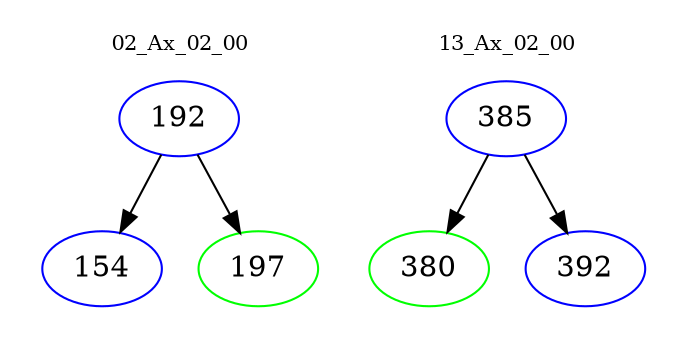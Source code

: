 digraph{
subgraph cluster_0 {
color = white
label = "02_Ax_02_00";
fontsize=10;
T0_192 [label="192", color="blue"]
T0_192 -> T0_154 [color="black"]
T0_154 [label="154", color="blue"]
T0_192 -> T0_197 [color="black"]
T0_197 [label="197", color="green"]
}
subgraph cluster_1 {
color = white
label = "13_Ax_02_00";
fontsize=10;
T1_385 [label="385", color="blue"]
T1_385 -> T1_380 [color="black"]
T1_380 [label="380", color="green"]
T1_385 -> T1_392 [color="black"]
T1_392 [label="392", color="blue"]
}
}
